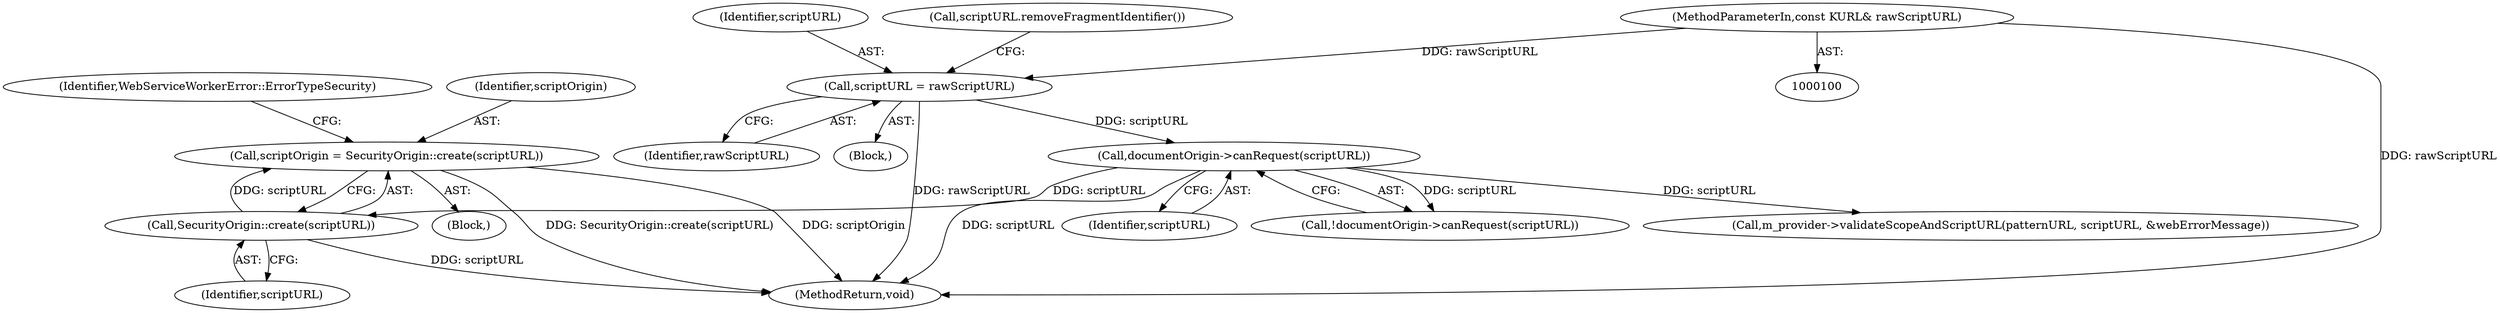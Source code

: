 digraph "0_Chrome_5289a5d4c98681e9a0f2d28da0c7aa35e282db57@API" {
"1000162" [label="(Call,scriptOrigin = SecurityOrigin::create(scriptURL))"];
"1000164" [label="(Call,SecurityOrigin::create(scriptURL))"];
"1000158" [label="(Call,documentOrigin->canRequest(scriptURL))"];
"1000152" [label="(Call,scriptURL = rawScriptURL)"];
"1000102" [label="(MethodParameterIn,const KURL& rawScriptURL)"];
"1000154" [label="(Identifier,rawScriptURL)"];
"1000153" [label="(Identifier,scriptURL)"];
"1000284" [label="(MethodReturn,void)"];
"1000157" [label="(Call,!documentOrigin->canRequest(scriptURL))"];
"1000242" [label="(Call,m_provider->validateScopeAndScriptURL(patternURL, scriptURL, &webErrorMessage))"];
"1000152" [label="(Call,scriptURL = rawScriptURL)"];
"1000155" [label="(Call,scriptURL.removeFragmentIdentifier())"];
"1000159" [label="(Identifier,scriptURL)"];
"1000162" [label="(Call,scriptOrigin = SecurityOrigin::create(scriptURL))"];
"1000165" [label="(Identifier,scriptURL)"];
"1000105" [label="(Block,)"];
"1000168" [label="(Identifier,WebServiceWorkerError::ErrorTypeSecurity)"];
"1000163" [label="(Identifier,scriptOrigin)"];
"1000158" [label="(Call,documentOrigin->canRequest(scriptURL))"];
"1000164" [label="(Call,SecurityOrigin::create(scriptURL))"];
"1000102" [label="(MethodParameterIn,const KURL& rawScriptURL)"];
"1000160" [label="(Block,)"];
"1000162" -> "1000160"  [label="AST: "];
"1000162" -> "1000164"  [label="CFG: "];
"1000163" -> "1000162"  [label="AST: "];
"1000164" -> "1000162"  [label="AST: "];
"1000168" -> "1000162"  [label="CFG: "];
"1000162" -> "1000284"  [label="DDG: SecurityOrigin::create(scriptURL)"];
"1000162" -> "1000284"  [label="DDG: scriptOrigin"];
"1000164" -> "1000162"  [label="DDG: scriptURL"];
"1000164" -> "1000165"  [label="CFG: "];
"1000165" -> "1000164"  [label="AST: "];
"1000164" -> "1000284"  [label="DDG: scriptURL"];
"1000158" -> "1000164"  [label="DDG: scriptURL"];
"1000158" -> "1000157"  [label="AST: "];
"1000158" -> "1000159"  [label="CFG: "];
"1000159" -> "1000158"  [label="AST: "];
"1000157" -> "1000158"  [label="CFG: "];
"1000158" -> "1000284"  [label="DDG: scriptURL"];
"1000158" -> "1000157"  [label="DDG: scriptURL"];
"1000152" -> "1000158"  [label="DDG: scriptURL"];
"1000158" -> "1000242"  [label="DDG: scriptURL"];
"1000152" -> "1000105"  [label="AST: "];
"1000152" -> "1000154"  [label="CFG: "];
"1000153" -> "1000152"  [label="AST: "];
"1000154" -> "1000152"  [label="AST: "];
"1000155" -> "1000152"  [label="CFG: "];
"1000152" -> "1000284"  [label="DDG: rawScriptURL"];
"1000102" -> "1000152"  [label="DDG: rawScriptURL"];
"1000102" -> "1000100"  [label="AST: "];
"1000102" -> "1000284"  [label="DDG: rawScriptURL"];
}
